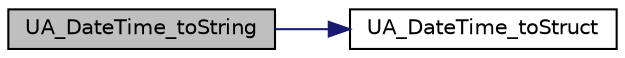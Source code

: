 digraph "UA_DateTime_toString"
{
  edge [fontname="Helvetica",fontsize="10",labelfontname="Helvetica",labelfontsize="10"];
  node [fontname="Helvetica",fontsize="10",shape=record];
  rankdir="LR";
  Node52 [label="UA_DateTime_toString",height=0.2,width=0.4,color="black", fillcolor="grey75", style="filled", fontcolor="black"];
  Node52 -> Node53 [color="midnightblue",fontsize="10",style="solid",fontname="Helvetica"];
  Node53 [label="UA_DateTime_toStruct",height=0.2,width=0.4,color="black", fillcolor="white", style="filled",URL="$dc/d11/3rd_party_2open62541_2open62541_8c.html#a4d3d3375ba6c8deb2ba04449cfc6c61a"];
}
